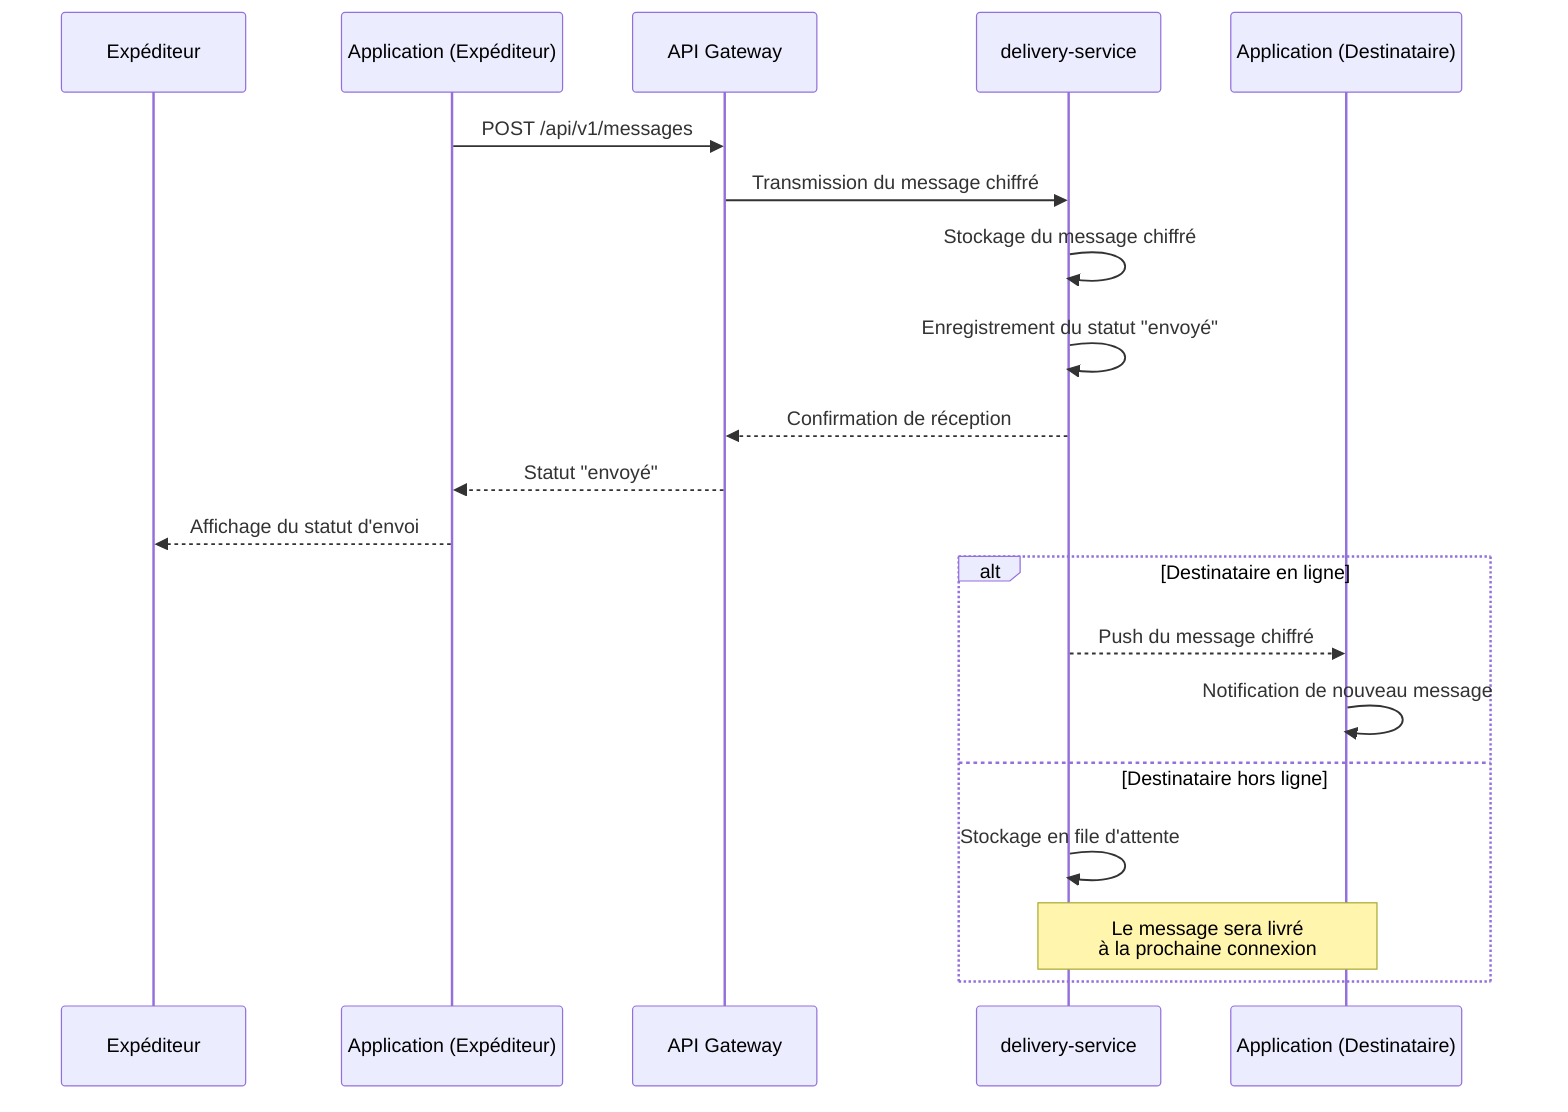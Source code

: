 sequenceDiagram
    participant Sender as Expéditeur
    participant SenderApp as Application (Expéditeur)
    participant API as API Gateway
    participant DS as delivery-service
    participant ReceiverApp as Application (Destinataire)
    
    SenderApp->>API: POST /api/v1/messages
    API->>DS: Transmission du message chiffré
    
    DS->>DS: Stockage du message chiffré
    DS->>DS: Enregistrement du statut "envoyé"
    DS-->>API: Confirmation de réception
    API-->>SenderApp: Statut "envoyé"
    SenderApp-->>Sender: Affichage du statut d'envoi
    
    alt Destinataire en ligne
        DS-->>ReceiverApp: Push du message chiffré
        ReceiverApp->>ReceiverApp: Notification de nouveau message
    else Destinataire hors ligne
        DS->>DS: Stockage en file d'attente
        Note over DS,ReceiverApp: Le message sera livré<br/>à la prochaine connexion
    end